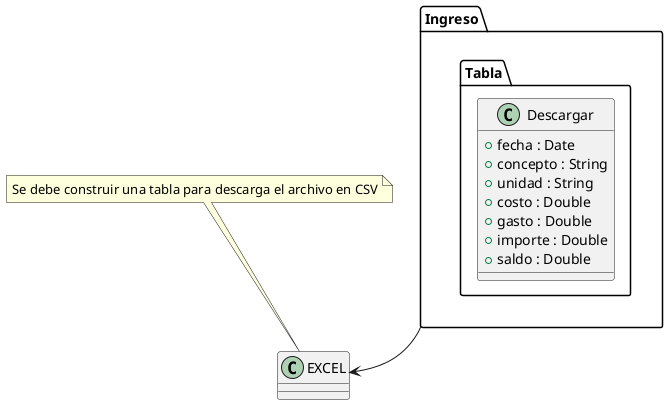 @startuml estado

set namespaceSeparator ::
class Ingreso::Tabla::Descargar {
    + fecha : Date
    + concepto : String
    + unidad : String
    + costo : Double
    + gasto : Double
    + importe : Double
    + saldo : Double
}

Ingreso --> EXCEL 
note top of EXCEL
Se debe construir una tabla para descarga el archivo en CSV
endnote
@enduml